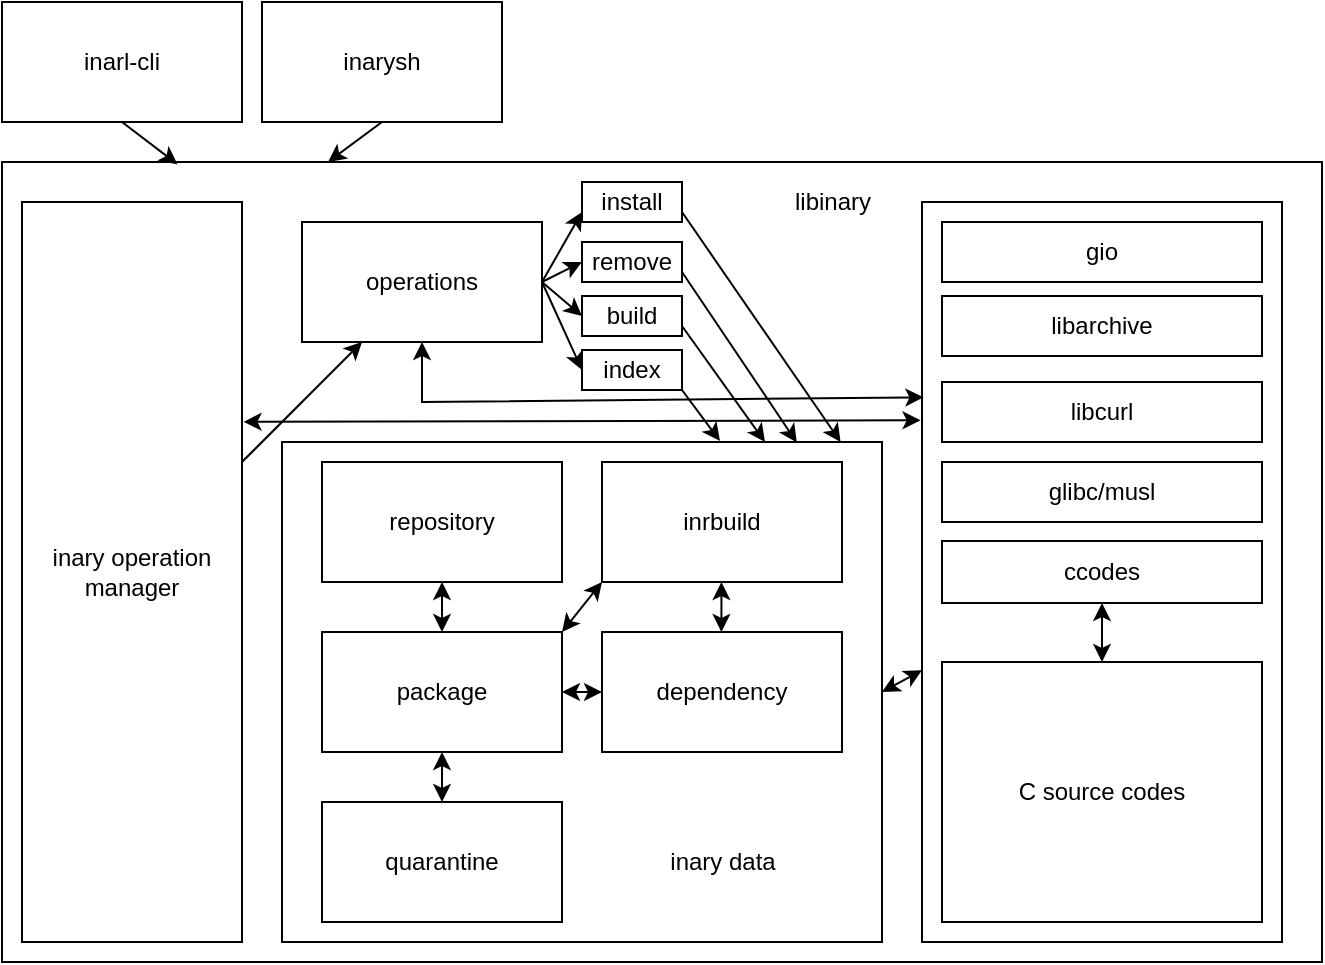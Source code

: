 <mxfile version="20.0.3" type="device"><diagram id="BEJJh_NVjVj0-BhLNg0o" name="Page-1"><mxGraphModel dx="1673" dy="1106" grid="1" gridSize="10" guides="1" tooltips="1" connect="1" arrows="1" fold="1" page="1" pageScale="1" pageWidth="850" pageHeight="1100" math="0" shadow="0"><root><mxCell id="0"/><mxCell id="1" parent="0"/><mxCell id="BRr-2rhnsBf-KjKnJtyn-1" value="&lt;div&gt;inarl-cli&lt;/div&gt;" style="rounded=0;whiteSpace=wrap;html=1;" vertex="1" parent="1"><mxGeometry x="90" y="120" width="120" height="60" as="geometry"/></mxCell><mxCell id="BRr-2rhnsBf-KjKnJtyn-2" value="" style="rounded=0;whiteSpace=wrap;html=1;" vertex="1" parent="1"><mxGeometry x="90" y="200" width="660" height="400" as="geometry"/></mxCell><mxCell id="BRr-2rhnsBf-KjKnJtyn-3" value="&lt;div&gt;operations&lt;/div&gt;" style="rounded=0;whiteSpace=wrap;html=1;" vertex="1" parent="1"><mxGeometry x="240" y="230" width="120" height="60" as="geometry"/></mxCell><mxCell id="BRr-2rhnsBf-KjKnJtyn-5" value="" style="endArrow=classic;html=1;rounded=0;exitX=0.5;exitY=1;exitDx=0;exitDy=0;entryX=0.133;entryY=0.003;entryDx=0;entryDy=0;entryPerimeter=0;" edge="1" parent="1" source="BRr-2rhnsBf-KjKnJtyn-1" target="BRr-2rhnsBf-KjKnJtyn-2"><mxGeometry width="50" height="50" relative="1" as="geometry"><mxPoint x="400" y="510" as="sourcePoint"/><mxPoint x="170" y="190" as="targetPoint"/></mxGeometry></mxCell><mxCell id="BRr-2rhnsBf-KjKnJtyn-6" value="inary operation manager" style="rounded=0;whiteSpace=wrap;html=1;" vertex="1" parent="1"><mxGeometry x="100" y="220" width="110" height="370" as="geometry"/></mxCell><mxCell id="BRr-2rhnsBf-KjKnJtyn-7" value="" style="endArrow=classic;html=1;rounded=0;" edge="1" parent="1" source="BRr-2rhnsBf-KjKnJtyn-6" target="BRr-2rhnsBf-KjKnJtyn-3"><mxGeometry width="50" height="50" relative="1" as="geometry"><mxPoint x="400" y="510" as="sourcePoint"/><mxPoint x="450" y="460" as="targetPoint"/></mxGeometry></mxCell><mxCell id="BRr-2rhnsBf-KjKnJtyn-8" value="install" style="rounded=0;whiteSpace=wrap;html=1;" vertex="1" parent="1"><mxGeometry x="380" y="210" width="50" height="20" as="geometry"/></mxCell><mxCell id="BRr-2rhnsBf-KjKnJtyn-9" value="remove" style="rounded=0;whiteSpace=wrap;html=1;" vertex="1" parent="1"><mxGeometry x="380" y="240" width="50" height="20" as="geometry"/></mxCell><mxCell id="BRr-2rhnsBf-KjKnJtyn-10" value="&lt;div&gt;build&lt;/div&gt;" style="rounded=0;whiteSpace=wrap;html=1;" vertex="1" parent="1"><mxGeometry x="380" y="267" width="50" height="20" as="geometry"/></mxCell><mxCell id="BRr-2rhnsBf-KjKnJtyn-11" value="index" style="rounded=0;whiteSpace=wrap;html=1;" vertex="1" parent="1"><mxGeometry x="380" y="294" width="50" height="20" as="geometry"/></mxCell><mxCell id="BRr-2rhnsBf-KjKnJtyn-12" value="" style="endArrow=classic;html=1;rounded=0;exitX=1;exitY=0.5;exitDx=0;exitDy=0;entryX=0;entryY=0.75;entryDx=0;entryDy=0;" edge="1" parent="1" source="BRr-2rhnsBf-KjKnJtyn-3" target="BRr-2rhnsBf-KjKnJtyn-8"><mxGeometry width="50" height="50" relative="1" as="geometry"><mxPoint x="340" y="330" as="sourcePoint"/><mxPoint x="390" y="280" as="targetPoint"/></mxGeometry></mxCell><mxCell id="BRr-2rhnsBf-KjKnJtyn-13" value="" style="endArrow=classic;html=1;rounded=0;exitX=1;exitY=0.5;exitDx=0;exitDy=0;entryX=0;entryY=0.5;entryDx=0;entryDy=0;" edge="1" parent="1" source="BRr-2rhnsBf-KjKnJtyn-3" target="BRr-2rhnsBf-KjKnJtyn-9"><mxGeometry width="50" height="50" relative="1" as="geometry"><mxPoint x="372.52" y="259.62" as="sourcePoint"/><mxPoint x="390" y="235" as="targetPoint"/></mxGeometry></mxCell><mxCell id="BRr-2rhnsBf-KjKnJtyn-14" value="" style="endArrow=classic;html=1;rounded=0;exitX=1;exitY=0.5;exitDx=0;exitDy=0;entryX=0;entryY=0.5;entryDx=0;entryDy=0;" edge="1" parent="1" source="BRr-2rhnsBf-KjKnJtyn-3" target="BRr-2rhnsBf-KjKnJtyn-10"><mxGeometry width="50" height="50" relative="1" as="geometry"><mxPoint x="382.52" y="269.62" as="sourcePoint"/><mxPoint x="400" y="245" as="targetPoint"/></mxGeometry></mxCell><mxCell id="BRr-2rhnsBf-KjKnJtyn-15" value="" style="endArrow=classic;html=1;rounded=0;entryX=0;entryY=0.5;entryDx=0;entryDy=0;" edge="1" parent="1" target="BRr-2rhnsBf-KjKnJtyn-11"><mxGeometry width="50" height="50" relative="1" as="geometry"><mxPoint x="360" y="260" as="sourcePoint"/><mxPoint x="410" y="255" as="targetPoint"/></mxGeometry></mxCell><mxCell id="BRr-2rhnsBf-KjKnJtyn-16" value="" style="rounded=0;whiteSpace=wrap;html=1;" vertex="1" parent="1"><mxGeometry x="230" y="340" width="300" height="250" as="geometry"/></mxCell><mxCell id="BRr-2rhnsBf-KjKnJtyn-19" value="repository" style="rounded=0;whiteSpace=wrap;html=1;" vertex="1" parent="1"><mxGeometry x="250" y="350" width="120" height="60" as="geometry"/></mxCell><mxCell id="BRr-2rhnsBf-KjKnJtyn-20" value="package" style="rounded=0;whiteSpace=wrap;html=1;" vertex="1" parent="1"><mxGeometry x="250" y="435" width="120" height="60" as="geometry"/></mxCell><mxCell id="BRr-2rhnsBf-KjKnJtyn-21" value="" style="endArrow=classic;startArrow=classic;html=1;rounded=0;exitX=0.5;exitY=1;exitDx=0;exitDy=0;entryX=0.5;entryY=0;entryDx=0;entryDy=0;" edge="1" parent="1" source="BRr-2rhnsBf-KjKnJtyn-19" target="BRr-2rhnsBf-KjKnJtyn-20"><mxGeometry width="50" height="50" relative="1" as="geometry"><mxPoint x="330" y="400" as="sourcePoint"/><mxPoint x="380" y="350" as="targetPoint"/></mxGeometry></mxCell><mxCell id="BRr-2rhnsBf-KjKnJtyn-22" value="quarantine" style="rounded=0;whiteSpace=wrap;html=1;" vertex="1" parent="1"><mxGeometry x="250" y="520" width="120" height="60" as="geometry"/></mxCell><mxCell id="BRr-2rhnsBf-KjKnJtyn-23" value="" style="endArrow=classic;startArrow=classic;html=1;rounded=0;exitX=0.5;exitY=1;exitDx=0;exitDy=0;" edge="1" parent="1" source="BRr-2rhnsBf-KjKnJtyn-20" target="BRr-2rhnsBf-KjKnJtyn-22"><mxGeometry width="50" height="50" relative="1" as="geometry"><mxPoint x="310" y="500" as="sourcePoint"/><mxPoint x="309.71" y="520" as="targetPoint"/></mxGeometry></mxCell><mxCell id="BRr-2rhnsBf-KjKnJtyn-27" value="" style="endArrow=classic;html=1;rounded=0;exitX=1;exitY=1;exitDx=0;exitDy=0;entryX=0.73;entryY=-0.002;entryDx=0;entryDy=0;entryPerimeter=0;" edge="1" parent="1" source="BRr-2rhnsBf-KjKnJtyn-11" target="BRr-2rhnsBf-KjKnJtyn-16"><mxGeometry width="50" height="50" relative="1" as="geometry"><mxPoint x="330" y="400" as="sourcePoint"/><mxPoint x="380" y="350" as="targetPoint"/></mxGeometry></mxCell><mxCell id="BRr-2rhnsBf-KjKnJtyn-28" value="" style="endArrow=classic;html=1;rounded=0;exitX=1;exitY=0.75;exitDx=0;exitDy=0;entryX=0.805;entryY=0;entryDx=0;entryDy=0;entryPerimeter=0;" edge="1" parent="1" source="BRr-2rhnsBf-KjKnJtyn-10" target="BRr-2rhnsBf-KjKnJtyn-16"><mxGeometry width="50" height="50" relative="1" as="geometry"><mxPoint x="440" y="330" as="sourcePoint"/><mxPoint x="447.86" y="349.5" as="targetPoint"/></mxGeometry></mxCell><mxCell id="BRr-2rhnsBf-KjKnJtyn-29" value="" style="endArrow=classic;html=1;rounded=0;exitX=1;exitY=0.75;exitDx=0;exitDy=0;entryX=0.858;entryY=0.001;entryDx=0;entryDy=0;entryPerimeter=0;" edge="1" parent="1" source="BRr-2rhnsBf-KjKnJtyn-9" target="BRr-2rhnsBf-KjKnJtyn-16"><mxGeometry width="50" height="50" relative="1" as="geometry"><mxPoint x="440" y="295" as="sourcePoint"/><mxPoint x="479.4" y="350.75" as="targetPoint"/></mxGeometry></mxCell><mxCell id="BRr-2rhnsBf-KjKnJtyn-30" value="" style="endArrow=classic;html=1;rounded=0;exitX=1;exitY=0.75;exitDx=0;exitDy=0;entryX=0.931;entryY=0;entryDx=0;entryDy=0;entryPerimeter=0;" edge="1" parent="1" source="BRr-2rhnsBf-KjKnJtyn-8" target="BRr-2rhnsBf-KjKnJtyn-16"><mxGeometry width="50" height="50" relative="1" as="geometry"><mxPoint x="440" y="265" as="sourcePoint"/><mxPoint x="495.74" y="350.75" as="targetPoint"/></mxGeometry></mxCell><mxCell id="BRr-2rhnsBf-KjKnJtyn-31" value="inrbuild" style="rounded=0;whiteSpace=wrap;html=1;" vertex="1" parent="1"><mxGeometry x="390" y="350" width="120" height="60" as="geometry"/></mxCell><mxCell id="BRr-2rhnsBf-KjKnJtyn-32" value="dependency" style="rounded=0;whiteSpace=wrap;html=1;" vertex="1" parent="1"><mxGeometry x="390" y="435" width="120" height="60" as="geometry"/></mxCell><mxCell id="BRr-2rhnsBf-KjKnJtyn-33" value="" style="endArrow=classic;startArrow=classic;html=1;rounded=0;exitX=1;exitY=0.5;exitDx=0;exitDy=0;" edge="1" parent="1" source="BRr-2rhnsBf-KjKnJtyn-20" target="BRr-2rhnsBf-KjKnJtyn-32"><mxGeometry width="50" height="50" relative="1" as="geometry"><mxPoint x="320" y="505" as="sourcePoint"/><mxPoint x="320" y="530" as="targetPoint"/></mxGeometry></mxCell><mxCell id="BRr-2rhnsBf-KjKnJtyn-34" value="" style="endArrow=classic;startArrow=classic;html=1;rounded=0;exitX=0.5;exitY=1;exitDx=0;exitDy=0;entryX=0.5;entryY=0;entryDx=0;entryDy=0;" edge="1" parent="1"><mxGeometry width="50" height="50" relative="1" as="geometry"><mxPoint x="449.71" y="410" as="sourcePoint"/><mxPoint x="449.71" y="435" as="targetPoint"/></mxGeometry></mxCell><mxCell id="BRr-2rhnsBf-KjKnJtyn-36" value="" style="endArrow=classic;startArrow=classic;html=1;rounded=0;exitX=1;exitY=0;exitDx=0;exitDy=0;entryX=0;entryY=1;entryDx=0;entryDy=0;" edge="1" parent="1" source="BRr-2rhnsBf-KjKnJtyn-20" target="BRr-2rhnsBf-KjKnJtyn-31"><mxGeometry width="50" height="50" relative="1" as="geometry"><mxPoint x="380" y="475" as="sourcePoint"/><mxPoint x="400" y="475" as="targetPoint"/></mxGeometry></mxCell><mxCell id="BRr-2rhnsBf-KjKnJtyn-39" value="" style="rounded=0;whiteSpace=wrap;html=1;" vertex="1" parent="1"><mxGeometry x="550" y="220" width="180" height="370" as="geometry"/></mxCell><mxCell id="BRr-2rhnsBf-KjKnJtyn-40" value="&lt;div&gt;inary data&lt;/div&gt;" style="text;html=1;resizable=0;autosize=1;align=center;verticalAlign=middle;points=[];fillColor=none;strokeColor=none;rounded=0;" vertex="1" parent="1"><mxGeometry x="415" y="535" width="70" height="30" as="geometry"/></mxCell><mxCell id="BRr-2rhnsBf-KjKnJtyn-41" value="libinary" style="text;html=1;resizable=0;autosize=1;align=center;verticalAlign=middle;points=[];fillColor=none;strokeColor=none;rounded=0;" vertex="1" parent="1"><mxGeometry x="475" y="205" width="60" height="30" as="geometry"/></mxCell><mxCell id="BRr-2rhnsBf-KjKnJtyn-42" value="C source codes" style="rounded=0;whiteSpace=wrap;html=1;" vertex="1" parent="1"><mxGeometry x="560" y="450" width="160" height="130" as="geometry"/></mxCell><mxCell id="BRr-2rhnsBf-KjKnJtyn-43" value="ccodes" style="rounded=0;whiteSpace=wrap;html=1;" vertex="1" parent="1"><mxGeometry x="560" y="389.5" width="160" height="31" as="geometry"/></mxCell><mxCell id="BRr-2rhnsBf-KjKnJtyn-44" value="" style="endArrow=classic;startArrow=classic;html=1;rounded=0;exitX=0.5;exitY=0;exitDx=0;exitDy=0;entryX=0.5;entryY=1;entryDx=0;entryDy=0;" edge="1" parent="1" source="BRr-2rhnsBf-KjKnJtyn-42" target="BRr-2rhnsBf-KjKnJtyn-43"><mxGeometry width="50" height="50" relative="1" as="geometry"><mxPoint x="490" y="460" as="sourcePoint"/><mxPoint x="540" y="410" as="targetPoint"/></mxGeometry></mxCell><mxCell id="BRr-2rhnsBf-KjKnJtyn-45" value="" style="endArrow=classic;startArrow=classic;html=1;rounded=0;exitX=1;exitY=0.5;exitDx=0;exitDy=0;" edge="1" parent="1" source="BRr-2rhnsBf-KjKnJtyn-16" target="BRr-2rhnsBf-KjKnJtyn-39"><mxGeometry width="50" height="50" relative="1" as="geometry"><mxPoint x="490" y="460" as="sourcePoint"/><mxPoint x="540" y="410" as="targetPoint"/></mxGeometry></mxCell><mxCell id="BRr-2rhnsBf-KjKnJtyn-46" value="" style="endArrow=classic;startArrow=classic;html=1;rounded=0;exitX=1.007;exitY=0.297;exitDx=0;exitDy=0;entryX=-0.004;entryY=0.295;entryDx=0;entryDy=0;entryPerimeter=0;exitPerimeter=0;" edge="1" parent="1" source="BRr-2rhnsBf-KjKnJtyn-6" target="BRr-2rhnsBf-KjKnJtyn-39"><mxGeometry width="50" height="50" relative="1" as="geometry"><mxPoint x="540" y="475" as="sourcePoint"/><mxPoint x="560" y="464.091" as="targetPoint"/></mxGeometry></mxCell><mxCell id="BRr-2rhnsBf-KjKnJtyn-48" value="" style="endArrow=classic;startArrow=classic;html=1;rounded=0;exitX=0.5;exitY=1;exitDx=0;exitDy=0;entryX=0.004;entryY=0.264;entryDx=0;entryDy=0;entryPerimeter=0;" edge="1" parent="1" source="BRr-2rhnsBf-KjKnJtyn-3" target="BRr-2rhnsBf-KjKnJtyn-39"><mxGeometry width="50" height="50" relative="1" as="geometry"><mxPoint x="490" y="460" as="sourcePoint"/><mxPoint x="540" y="410" as="targetPoint"/><Array as="points"><mxPoint x="300" y="320"/></Array></mxGeometry></mxCell><mxCell id="BRr-2rhnsBf-KjKnJtyn-50" value="gio" style="rounded=0;whiteSpace=wrap;html=1;" vertex="1" parent="1"><mxGeometry x="560" y="230" width="160" height="30" as="geometry"/></mxCell><mxCell id="BRr-2rhnsBf-KjKnJtyn-51" value="libarchive" style="rounded=0;whiteSpace=wrap;html=1;" vertex="1" parent="1"><mxGeometry x="560" y="267" width="160" height="30" as="geometry"/></mxCell><mxCell id="BRr-2rhnsBf-KjKnJtyn-52" value="libcurl" style="rounded=0;whiteSpace=wrap;html=1;" vertex="1" parent="1"><mxGeometry x="560" y="310" width="160" height="30" as="geometry"/></mxCell><mxCell id="BRr-2rhnsBf-KjKnJtyn-53" value="glibc/musl" style="rounded=0;whiteSpace=wrap;html=1;" vertex="1" parent="1"><mxGeometry x="560" y="350" width="160" height="30" as="geometry"/></mxCell><mxCell id="BRr-2rhnsBf-KjKnJtyn-54" value="inarysh" style="rounded=0;whiteSpace=wrap;html=1;" vertex="1" parent="1"><mxGeometry x="220" y="120" width="120" height="60" as="geometry"/></mxCell><mxCell id="BRr-2rhnsBf-KjKnJtyn-55" value="" style="endArrow=classic;html=1;rounded=0;exitX=0.5;exitY=1;exitDx=0;exitDy=0;entryX=0.247;entryY=0;entryDx=0;entryDy=0;entryPerimeter=0;" edge="1" parent="1" source="BRr-2rhnsBf-KjKnJtyn-54" target="BRr-2rhnsBf-KjKnJtyn-2"><mxGeometry width="50" height="50" relative="1" as="geometry"><mxPoint x="160" y="190" as="sourcePoint"/><mxPoint x="187.78" y="211.2" as="targetPoint"/></mxGeometry></mxCell></root></mxGraphModel></diagram></mxfile>